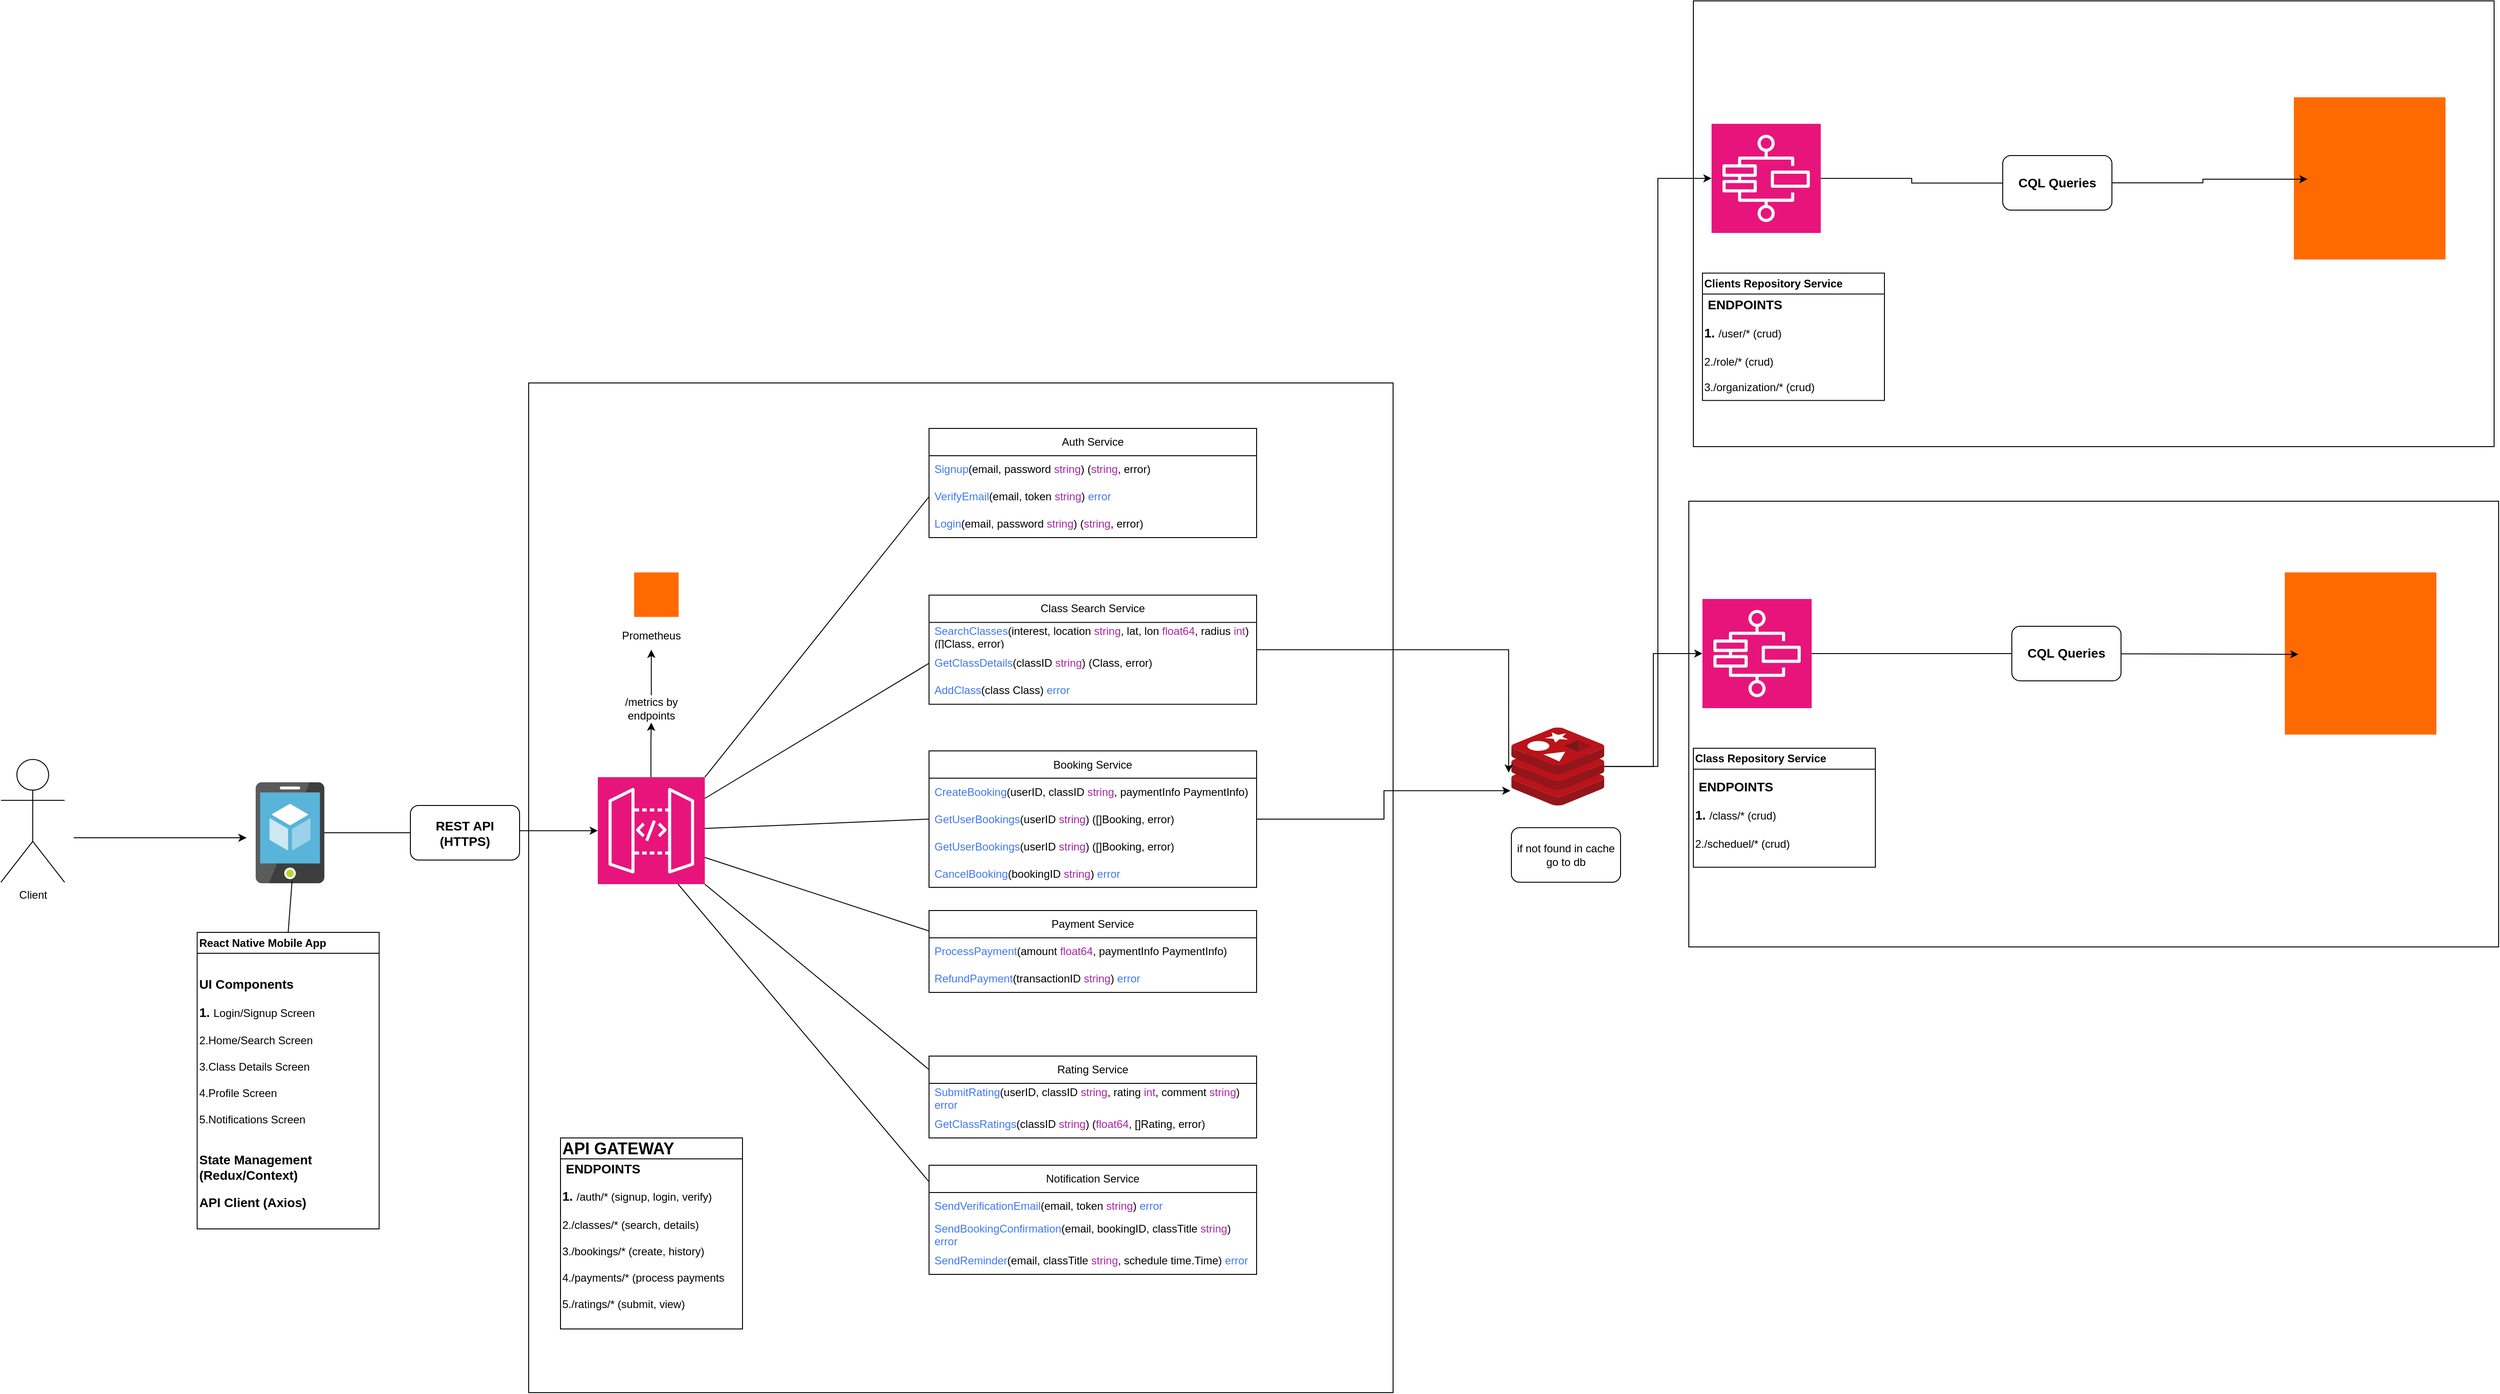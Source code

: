 <mxfile version="26.0.16">
  <diagram name="Page-1" id="qcjHH5lsIiazsaa5W-ul">
    <mxGraphModel dx="3781" dy="3054" grid="1" gridSize="10" guides="1" tooltips="1" connect="1" arrows="1" fold="1" page="1" pageScale="1" pageWidth="850" pageHeight="1100" math="0" shadow="0">
      <root>
        <object label="" id="0">
          <mxCell />
        </object>
        <mxCell id="1" parent="0" />
        <mxCell id="JZDSqkAnThd7MCSSOPGy-16" value="" style="rounded=0;whiteSpace=wrap;html=1;" vertex="1" parent="1">
          <mxGeometry x="1565" y="-40" width="890" height="490" as="geometry" />
        </mxCell>
        <mxCell id="JZDSqkAnThd7MCSSOPGy-15" value="" style="rounded=0;whiteSpace=wrap;html=1;" vertex="1" parent="1">
          <mxGeometry x="1570" y="-590" width="880" height="490" as="geometry" />
        </mxCell>
        <mxCell id="cJNAo7-rpcSI7vIQ_iWm-20" value="" style="rounded=0;whiteSpace=wrap;html=1;" parent="1" vertex="1">
          <mxGeometry x="290" y="-170" width="950" height="1110" as="geometry" />
        </mxCell>
        <mxCell id="cJNAo7-rpcSI7vIQ_iWm-12" style="edgeStyle=orthogonalEdgeStyle;rounded=0;orthogonalLoop=1;jettySize=auto;html=1;entryX=0;entryY=0.5;entryDx=0;entryDy=0;entryPerimeter=0;" parent="1" source="UwGBYlB62zekXMj5KIBy-1" target="UwGBYlB62zekXMj5KIBy-3" edge="1">
          <mxGeometry relative="1" as="geometry">
            <mxPoint x="220" y="324.5" as="targetPoint" />
          </mxGeometry>
        </mxCell>
        <mxCell id="UwGBYlB62zekXMj5KIBy-1" value="" style="image;sketch=0;aspect=fixed;html=1;points=[];align=center;fontSize=12;image=img/lib/mscae/App_Service_Mobile_App.svg;" parent="1" vertex="1">
          <mxGeometry x="-10" y="269" width="75.48" height="111" as="geometry" />
        </mxCell>
        <mxCell id="UAeihqjAnbuL0MjybBQk-22" style="edgeStyle=orthogonalEdgeStyle;rounded=0;orthogonalLoop=1;jettySize=auto;html=1;" parent="1" source="UwGBYlB62zekXMj5KIBy-3" target="cJNAo7-rpcSI7vIQ_iWm-20" edge="1">
          <mxGeometry relative="1" as="geometry">
            <Array as="points">
              <mxPoint x="630" y="-130" />
              <mxPoint x="630" y="-130" />
            </Array>
          </mxGeometry>
        </mxCell>
        <mxCell id="UwGBYlB62zekXMj5KIBy-3" value="" style="sketch=0;points=[[0,0,0],[0.25,0,0],[0.5,0,0],[0.75,0,0],[1,0,0],[0,1,0],[0.25,1,0],[0.5,1,0],[0.75,1,0],[1,1,0],[0,0.25,0],[0,0.5,0],[0,0.75,0],[1,0.25,0],[1,0.5,0],[1,0.75,0]];outlineConnect=0;fontColor=#232F3E;fillColor=#E7157B;strokeColor=#ffffff;dashed=0;verticalLabelPosition=bottom;verticalAlign=top;align=center;html=1;fontSize=12;fontStyle=0;aspect=fixed;shape=mxgraph.aws4.resourceIcon;resIcon=mxgraph.aws4.api_gateway;" parent="1" vertex="1">
          <mxGeometry x="366" y="263.4" width="117.6" height="117.6" as="geometry" />
        </mxCell>
        <mxCell id="feQHXw3CqpQp4v3quzRs-2" value="Client" style="shape=umlActor;verticalLabelPosition=bottom;verticalAlign=top;html=1;outlineConnect=0;" parent="1" vertex="1">
          <mxGeometry x="-290" y="243.9" width="70" height="135" as="geometry" />
        </mxCell>
        <mxCell id="feQHXw3CqpQp4v3quzRs-13" value="" style="points=[];aspect=fixed;html=1;align=center;shadow=0;dashed=0;fillColor=#FF6A00;strokeColor=none;shape=mxgraph.alibaba_cloud.prometheus;" parent="1" vertex="1">
          <mxGeometry x="405.9" y="38.3" width="48.9" height="48.9" as="geometry" />
        </mxCell>
        <mxCell id="feQHXw3CqpQp4v3quzRs-14" value="Prometheus" style="text;html=1;align=center;verticalAlign=middle;whiteSpace=wrap;rounded=0;" parent="1" vertex="1">
          <mxGeometry x="394.8" y="93.2" width="60" height="30" as="geometry" />
        </mxCell>
        <mxCell id="feQHXw3CqpQp4v3quzRs-15" value="" style="endArrow=classic;html=1;rounded=0;entryX=0.5;entryY=1;entryDx=0;entryDy=0;" parent="1" source="feQHXw3CqpQp4v3quzRs-16" target="feQHXw3CqpQp4v3quzRs-14" edge="1">
          <mxGeometry width="50" height="50" relative="1" as="geometry">
            <mxPoint x="353.35" y="284.4" as="sourcePoint" />
            <mxPoint x="363.35" y="213.4" as="targetPoint" />
          </mxGeometry>
        </mxCell>
        <mxCell id="feQHXw3CqpQp4v3quzRs-18" value="" style="endArrow=classic;html=1;rounded=0;entryX=0.5;entryY=1;entryDx=0;entryDy=0;" parent="1" target="feQHXw3CqpQp4v3quzRs-16" edge="1">
          <mxGeometry width="50" height="50" relative="1" as="geometry">
            <mxPoint x="424.35" y="263.4" as="sourcePoint" />
            <mxPoint x="352.35" y="183.4" as="targetPoint" />
            <Array as="points">
              <mxPoint x="424.35" y="223.4" />
            </Array>
          </mxGeometry>
        </mxCell>
        <mxCell id="feQHXw3CqpQp4v3quzRs-16" value="/metrics by endpoints" style="text;html=1;align=center;verticalAlign=middle;whiteSpace=wrap;rounded=0;" parent="1" vertex="1">
          <mxGeometry x="394.8" y="173.4" width="60" height="30" as="geometry" />
        </mxCell>
        <mxCell id="cJNAo7-rpcSI7vIQ_iWm-6" value="" style="endArrow=classic;html=1;rounded=0;" parent="1" edge="1">
          <mxGeometry width="50" height="50" relative="1" as="geometry">
            <mxPoint x="-210" y="330" as="sourcePoint" />
            <mxPoint x="-20" y="330" as="targetPoint" />
          </mxGeometry>
        </mxCell>
        <mxCell id="cJNAo7-rpcSI7vIQ_iWm-8" value="&lt;div&gt;React Native Mobile App&lt;/div&gt;" style="swimlane;whiteSpace=wrap;html=1;startSize=23;align=left;" parent="1" vertex="1">
          <mxGeometry x="-74.3" y="434" width="200" height="326" as="geometry" />
        </mxCell>
        <mxCell id="cJNAo7-rpcSI7vIQ_iWm-11" value="&lt;h3&gt;UI Components&lt;/h3&gt;&lt;h3&gt;1.&amp;nbsp;&lt;span style=&quot;background-color: transparent; color: light-dark(rgb(0, 0, 0), rgb(255, 255, 255)); font-size: 12px; font-weight: normal;&quot;&gt;Login/Signup Screen&lt;/span&gt;&lt;/h3&gt;&lt;h3&gt;&lt;span style=&quot;background-color: transparent; color: light-dark(rgb(0, 0, 0), rgb(255, 255, 255)); font-size: 12px; font-weight: normal;&quot;&gt;2.&lt;/span&gt;&lt;span style=&quot;background-color: transparent; color: light-dark(rgb(0, 0, 0), rgb(255, 255, 255)); font-size: 12px; font-weight: normal;&quot;&gt;Home/Search Screen&lt;/span&gt;&lt;/h3&gt;&lt;div&gt;3.&lt;span style=&quot;background-color: transparent; color: light-dark(rgb(0, 0, 0), rgb(255, 255, 255));&quot;&gt;Class Details Screen&lt;/span&gt;&lt;/div&gt;&lt;div&gt;&lt;span style=&quot;background-color: transparent; color: light-dark(rgb(0, 0, 0), rgb(255, 255, 255));&quot;&gt;&lt;br&gt;&lt;/span&gt;&lt;/div&gt;&lt;div&gt;&lt;span style=&quot;background-color: transparent; color: light-dark(rgb(0, 0, 0), rgb(255, 255, 255));&quot;&gt;4.&lt;/span&gt;&lt;span style=&quot;background-color: transparent; color: light-dark(rgb(0, 0, 0), rgb(255, 255, 255));&quot;&gt;Profile Screen&lt;/span&gt;&lt;/div&gt;&lt;div&gt;&lt;span style=&quot;background-color: transparent; color: light-dark(rgb(0, 0, 0), rgb(255, 255, 255));&quot;&gt;&lt;br&gt;&lt;/span&gt;&lt;/div&gt;&lt;div&gt;&lt;div&gt;5.Notifications Screen&lt;/div&gt;&lt;/div&gt;&lt;div&gt;&lt;br&gt;&lt;/div&gt;&lt;div&gt;&lt;h3&gt;State Management (Redux/Context)&lt;/h3&gt;&lt;/div&gt;&lt;div&gt;&lt;h3&gt;API Client (Axios)&lt;/h3&gt;&lt;/div&gt;" style="text;html=1;align=left;verticalAlign=middle;whiteSpace=wrap;rounded=0;" parent="cJNAo7-rpcSI7vIQ_iWm-8" vertex="1">
          <mxGeometry y="24.4" width="195.92" height="305.6" as="geometry" />
        </mxCell>
        <mxCell id="cJNAo7-rpcSI7vIQ_iWm-13" value="&lt;h3&gt;REST API (HTTPS)&lt;/h3&gt;" style="rounded=1;whiteSpace=wrap;html=1;" parent="1" vertex="1">
          <mxGeometry x="160" y="294.5" width="120" height="60" as="geometry" />
        </mxCell>
        <mxCell id="cJNAo7-rpcSI7vIQ_iWm-14" value="&lt;h2&gt;API GATEWAY&lt;/h2&gt;" style="swimlane;whiteSpace=wrap;html=1;startSize=23;align=left;" parent="1" vertex="1">
          <mxGeometry x="325" y="660" width="200" height="210" as="geometry" />
        </mxCell>
        <mxCell id="cJNAo7-rpcSI7vIQ_iWm-15" value="&lt;h3&gt;&amp;nbsp;ENDPOINTS&lt;/h3&gt;&lt;h3&gt;1.&amp;nbsp;&lt;span style=&quot;background-color: transparent; color: light-dark(rgb(0, 0, 0), rgb(255, 255, 255)); font-size: 12px; font-weight: normal;&quot; class=&quot;text-sm px-1 rounded-sm !font-mono bg-sunset/10 text-rust dark:bg-dawn/10 dark:text-dawn&quot;&gt;/auth/*&lt;/span&gt;&lt;span style=&quot;background-color: transparent; color: light-dark(rgb(0, 0, 0), rgb(255, 255, 255)); font-size: 12px; font-weight: normal;&quot;&gt; (signup, login, verify)&lt;/span&gt;&lt;/h3&gt;&lt;h3&gt;&lt;span style=&quot;background-color: transparent; color: light-dark(rgb(0, 0, 0), rgb(255, 255, 255)); font-size: 12px; font-weight: normal;&quot;&gt;2.&lt;/span&gt;&lt;span style=&quot;background-color: transparent; color: light-dark(rgb(0, 0, 0), rgb(255, 255, 255)); font-size: 12px; font-weight: normal;&quot; class=&quot;text-sm px-1 rounded-sm !font-mono bg-sunset/10 text-rust dark:bg-dawn/10 dark:text-dawn&quot;&gt;/classes/*&lt;/span&gt;&lt;span style=&quot;background-color: transparent; color: light-dark(rgb(0, 0, 0), rgb(255, 255, 255)); font-size: 12px; font-weight: normal;&quot;&gt; (search, details)&lt;/span&gt;&lt;/h3&gt;&lt;div&gt;3.&lt;span style=&quot;background-color: transparent; color: light-dark(rgb(0, 0, 0), rgb(255, 255, 255));&quot; class=&quot;text-sm px-1 rounded-sm !font-mono bg-sunset/10 text-rust dark:bg-dawn/10 dark:text-dawn&quot;&gt;/bookings/*&lt;/span&gt;&lt;span style=&quot;background-color: transparent; color: light-dark(rgb(0, 0, 0), rgb(255, 255, 255));&quot;&gt; (create, history)&lt;/span&gt;&lt;/div&gt;&lt;div&gt;&lt;span style=&quot;background-color: transparent; color: light-dark(rgb(0, 0, 0), rgb(255, 255, 255));&quot;&gt;&lt;br&gt;&lt;/span&gt;&lt;/div&gt;&lt;div&gt;&lt;span style=&quot;background-color: transparent; color: light-dark(rgb(0, 0, 0), rgb(255, 255, 255));&quot;&gt;4.&lt;/span&gt;&lt;span style=&quot;background-color: transparent; color: light-dark(rgb(0, 0, 0), rgb(255, 255, 255));&quot; class=&quot;text-sm px-1 rounded-sm !font-mono bg-sunset/10 text-rust dark:bg-dawn/10 dark:text-dawn&quot;&gt;/payments/*&lt;/span&gt;&lt;span style=&quot;background-color: transparent; color: light-dark(rgb(0, 0, 0), rgb(255, 255, 255));&quot;&gt; (process payments&lt;/span&gt;&lt;/div&gt;&lt;div&gt;&lt;span style=&quot;background-color: transparent; color: light-dark(rgb(0, 0, 0), rgb(255, 255, 255));&quot;&gt;&lt;br&gt;&lt;/span&gt;&lt;/div&gt;&lt;div&gt;&lt;div&gt;5.&lt;span style=&quot;background-color: transparent; color: light-dark(rgb(0, 0, 0), rgb(255, 255, 255));&quot; class=&quot;text-sm px-1 rounded-sm !font-mono bg-sunset/10 text-rust dark:bg-dawn/10 dark:text-dawn&quot;&gt;/ratings/*&lt;/span&gt;&lt;span style=&quot;background-color: transparent; color: light-dark(rgb(0, 0, 0), rgb(255, 255, 255));&quot;&gt; (submit, view)&lt;/span&gt;&lt;/div&gt;&lt;/div&gt;&lt;div&gt;&lt;br&gt;&lt;/div&gt;&lt;div&gt;&lt;h3&gt;&lt;br&gt;&lt;/h3&gt;&lt;/div&gt;" style="text;html=1;align=left;verticalAlign=middle;whiteSpace=wrap;rounded=0;" parent="cJNAo7-rpcSI7vIQ_iWm-14" vertex="1">
          <mxGeometry y="20.4" width="195.92" height="219.6" as="geometry" />
        </mxCell>
        <mxCell id="cJNAo7-rpcSI7vIQ_iWm-17" value="" style="endArrow=none;html=1;rounded=0;exitX=0.5;exitY=0;exitDx=0;exitDy=0;" parent="1" source="cJNAo7-rpcSI7vIQ_iWm-8" edge="1">
          <mxGeometry width="50" height="50" relative="1" as="geometry">
            <mxPoint x="30" y="428" as="sourcePoint" />
            <mxPoint x="30" y="377.5" as="targetPoint" />
          </mxGeometry>
        </mxCell>
        <mxCell id="UAeihqjAnbuL0MjybBQk-2" value="" style="image;sketch=0;aspect=fixed;html=1;points=[];align=center;fontSize=12;image=img/lib/mscae/Cache_Redis_Product.svg;" parent="1" vertex="1">
          <mxGeometry x="1370" y="208.8" width="102.02" height="85.7" as="geometry" />
        </mxCell>
        <mxCell id="UAeihqjAnbuL0MjybBQk-3" value="&lt;div&gt;Auth Service&lt;/div&gt;" style="swimlane;fontStyle=0;childLayout=stackLayout;horizontal=1;startSize=30;horizontalStack=0;resizeParent=1;resizeParentMax=0;resizeLast=0;collapsible=1;marginBottom=0;whiteSpace=wrap;html=1;" parent="1" vertex="1">
          <mxGeometry x="730" y="-120" width="360" height="120" as="geometry" />
        </mxCell>
        <mxCell id="UAeihqjAnbuL0MjybBQk-4" value="&lt;span style=&quot;color: rgb(64, 120, 242);&quot; class=&quot;hljs-function&quot;&gt;Signup&lt;/span&gt;&lt;span class=&quot;hljs-function hljs-params&quot;&gt;(email, password &lt;/span&gt;&lt;span style=&quot;color: rgb(166, 38, 164);&quot; class=&quot;hljs-function hljs-params&quot;&gt;string&lt;/span&gt;&lt;span class=&quot;hljs-function hljs-params&quot;&gt;)&lt;/span&gt;&lt;span class=&quot;hljs-function&quot;&gt; &lt;/span&gt;&lt;span class=&quot;hljs-function hljs-params&quot;&gt;(&lt;/span&gt;&lt;span style=&quot;color: rgb(166, 38, 164);&quot; class=&quot;hljs-function hljs-params&quot;&gt;string&lt;/span&gt;&lt;span class=&quot;hljs-function hljs-params&quot;&gt;, error)&lt;/span&gt;" style="text;strokeColor=none;fillColor=none;align=left;verticalAlign=middle;spacingLeft=4;spacingRight=4;overflow=hidden;points=[[0,0.5],[1,0.5]];portConstraint=eastwest;rotatable=0;whiteSpace=wrap;html=1;" parent="UAeihqjAnbuL0MjybBQk-3" vertex="1">
          <mxGeometry y="30" width="360" height="30" as="geometry" />
        </mxCell>
        <mxCell id="UAeihqjAnbuL0MjybBQk-17" value="&lt;span style=&quot;color: rgb(64, 120, 242);&quot; class=&quot;hljs-function&quot;&gt;VerifyEmail&lt;/span&gt;&lt;span class=&quot;hljs-function hljs-params&quot;&gt;(email, token&amp;nbsp;&lt;/span&gt;&lt;span style=&quot;color: rgb(166, 38, 164);&quot; class=&quot;hljs-function hljs-params&quot;&gt;string&lt;/span&gt;&lt;span class=&quot;hljs-function hljs-params&quot;&gt;)&lt;/span&gt;&lt;span class=&quot;hljs-function&quot;&gt;&amp;nbsp;&lt;/span&gt;&lt;span style=&quot;color: rgb(64, 120, 242);&quot; class=&quot;hljs-function&quot;&gt;error&lt;/span&gt;" style="text;strokeColor=none;fillColor=none;align=left;verticalAlign=middle;spacingLeft=4;spacingRight=4;overflow=hidden;points=[[0,0.5],[1,0.5]];portConstraint=eastwest;rotatable=0;whiteSpace=wrap;html=1;" parent="UAeihqjAnbuL0MjybBQk-3" vertex="1">
          <mxGeometry y="60" width="360" height="30" as="geometry" />
        </mxCell>
        <mxCell id="UAeihqjAnbuL0MjybBQk-18" value="&lt;div&gt;&lt;span style=&quot;color: rgb(64, 120, 242);&quot; class=&quot;hljs-function&quot;&gt;Login&lt;/span&gt;&lt;span class=&quot;hljs-function hljs-params&quot;&gt;(email, password &lt;/span&gt;&lt;span style=&quot;color: rgb(166, 38, 164);&quot; class=&quot;hljs-function hljs-params&quot;&gt;string&lt;/span&gt;&lt;span class=&quot;hljs-function hljs-params&quot;&gt;)&lt;/span&gt;&lt;span class=&quot;hljs-function&quot;&gt; &lt;/span&gt;&lt;span class=&quot;hljs-function hljs-params&quot;&gt;(&lt;/span&gt;&lt;span style=&quot;color: rgb(166, 38, 164);&quot; class=&quot;hljs-function hljs-params&quot;&gt;string&lt;/span&gt;&lt;span class=&quot;hljs-function hljs-params&quot;&gt;, error)&lt;/span&gt;&lt;/div&gt;" style="text;strokeColor=none;fillColor=none;align=left;verticalAlign=middle;spacingLeft=4;spacingRight=4;overflow=hidden;points=[[0,0.5],[1,0.5]];portConstraint=eastwest;rotatable=0;whiteSpace=wrap;html=1;" parent="UAeihqjAnbuL0MjybBQk-3" vertex="1">
          <mxGeometry y="90" width="360" height="30" as="geometry" />
        </mxCell>
        <mxCell id="UAeihqjAnbuL0MjybBQk-8" value="Class Search Service" style="swimlane;fontStyle=0;childLayout=stackLayout;horizontal=1;startSize=30;horizontalStack=0;resizeParent=1;resizeParentMax=0;resizeLast=0;collapsible=1;marginBottom=0;whiteSpace=wrap;html=1;" parent="1" vertex="1">
          <mxGeometry x="730" y="63.2" width="360" height="120" as="geometry" />
        </mxCell>
        <mxCell id="UAeihqjAnbuL0MjybBQk-9" value="&lt;div&gt;&lt;span style=&quot;color: rgb(64, 120, 242);&quot; class=&quot;hljs-function&quot;&gt;SearchClasses&lt;/span&gt;&lt;span class=&quot;hljs-function hljs-params&quot;&gt;(interest, location &lt;/span&gt;&lt;span style=&quot;color: rgb(166, 38, 164);&quot; class=&quot;hljs-function hljs-params&quot;&gt;string&lt;/span&gt;&lt;span class=&quot;hljs-function hljs-params&quot;&gt;, lat, lon &lt;/span&gt;&lt;span style=&quot;color: rgb(166, 38, 164);&quot; class=&quot;hljs-function hljs-params&quot;&gt;float64&lt;/span&gt;&lt;span class=&quot;hljs-function hljs-params&quot;&gt;, radius &lt;/span&gt;&lt;span style=&quot;color: rgb(166, 38, 164);&quot; class=&quot;hljs-function hljs-params&quot;&gt;int&lt;/span&gt;&lt;span class=&quot;hljs-function hljs-params&quot;&gt;)&lt;/span&gt;&lt;span class=&quot;hljs-function&quot;&gt; &lt;/span&gt;&lt;span class=&quot;hljs-function hljs-params&quot;&gt;([]Class, error)&lt;/span&gt;&lt;/div&gt;" style="text;strokeColor=none;fillColor=none;align=left;verticalAlign=middle;spacingLeft=4;spacingRight=4;overflow=hidden;points=[[0,0.5],[1,0.5]];portConstraint=eastwest;rotatable=0;whiteSpace=wrap;html=1;" parent="UAeihqjAnbuL0MjybBQk-8" vertex="1">
          <mxGeometry y="30" width="360" height="30" as="geometry" />
        </mxCell>
        <mxCell id="UAeihqjAnbuL0MjybBQk-19" value="&lt;div&gt;&lt;span style=&quot;color: rgb(64, 120, 242);&quot; class=&quot;hljs-function&quot;&gt;GetClassDetails&lt;/span&gt;&lt;span class=&quot;hljs-function hljs-params&quot;&gt;(classID &lt;/span&gt;&lt;span style=&quot;color: rgb(166, 38, 164);&quot; class=&quot;hljs-function hljs-params&quot;&gt;string&lt;/span&gt;&lt;span class=&quot;hljs-function hljs-params&quot;&gt;)&lt;/span&gt;&lt;span class=&quot;hljs-function&quot;&gt; &lt;/span&gt;&lt;span class=&quot;hljs-function hljs-params&quot;&gt;(Class, error)&lt;/span&gt;&lt;/div&gt;" style="text;strokeColor=none;fillColor=none;align=left;verticalAlign=middle;spacingLeft=4;spacingRight=4;overflow=hidden;points=[[0,0.5],[1,0.5]];portConstraint=eastwest;rotatable=0;whiteSpace=wrap;html=1;" parent="UAeihqjAnbuL0MjybBQk-8" vertex="1">
          <mxGeometry y="60" width="360" height="30" as="geometry" />
        </mxCell>
        <mxCell id="UAeihqjAnbuL0MjybBQk-20" value="&lt;div&gt;&lt;span style=&quot;color: rgb(64, 120, 242);&quot; class=&quot;hljs-function&quot;&gt;AddClass&lt;/span&gt;&lt;span class=&quot;hljs-function hljs-params&quot;&gt;(class Class)&lt;/span&gt;&lt;span class=&quot;hljs-function&quot;&gt; &lt;/span&gt;&lt;span style=&quot;color: rgb(64, 120, 242);&quot; class=&quot;hljs-function&quot;&gt;error&lt;/span&gt;&lt;/div&gt;" style="text;strokeColor=none;fillColor=none;align=left;verticalAlign=middle;spacingLeft=4;spacingRight=4;overflow=hidden;points=[[0,0.5],[1,0.5]];portConstraint=eastwest;rotatable=0;whiteSpace=wrap;html=1;" parent="UAeihqjAnbuL0MjybBQk-8" vertex="1">
          <mxGeometry y="90" width="360" height="30" as="geometry" />
        </mxCell>
        <mxCell id="UAeihqjAnbuL0MjybBQk-10" value="Booking Service" style="swimlane;fontStyle=0;childLayout=stackLayout;horizontal=1;startSize=30;horizontalStack=0;resizeParent=1;resizeParentMax=0;resizeLast=0;collapsible=1;marginBottom=0;whiteSpace=wrap;html=1;" parent="1" vertex="1">
          <mxGeometry x="730" y="234.5" width="360" height="150" as="geometry" />
        </mxCell>
        <mxCell id="UAeihqjAnbuL0MjybBQk-11" value="&lt;div&gt;&lt;span class=&quot;hljs-function&quot;&gt; &lt;/span&gt;&lt;span style=&quot;color: rgb(64, 120, 242);&quot; class=&quot;hljs-function&quot;&gt;CreateBooking&lt;/span&gt;&lt;span class=&quot;hljs-function hljs-params&quot;&gt;(userID, classID &lt;/span&gt;&lt;span style=&quot;color: rgb(166, 38, 164);&quot; class=&quot;hljs-function hljs-params&quot;&gt;string&lt;/span&gt;&lt;span class=&quot;hljs-function hljs-params&quot;&gt;, paymentInfo PaymentInfo)&lt;/span&gt;&lt;/div&gt;" style="text;strokeColor=none;fillColor=none;align=left;verticalAlign=middle;spacingLeft=4;spacingRight=4;overflow=hidden;points=[[0,0.5],[1,0.5]];portConstraint=eastwest;rotatable=0;whiteSpace=wrap;html=1;" parent="UAeihqjAnbuL0MjybBQk-10" vertex="1">
          <mxGeometry y="30" width="360" height="30" as="geometry" />
        </mxCell>
        <mxCell id="UAeihqjAnbuL0MjybBQk-29" value="&lt;div&gt;&lt;span style=&quot;color: rgb(64, 120, 242);&quot; class=&quot;hljs-function&quot;&gt;GetUserBookings&lt;/span&gt;&lt;span class=&quot;hljs-function hljs-params&quot;&gt;(userID &lt;/span&gt;&lt;span style=&quot;color: rgb(166, 38, 164);&quot; class=&quot;hljs-function hljs-params&quot;&gt;string&lt;/span&gt;&lt;span class=&quot;hljs-function hljs-params&quot;&gt;)&lt;/span&gt;&lt;span class=&quot;hljs-function&quot;&gt; &lt;/span&gt;&lt;span class=&quot;hljs-function hljs-params&quot;&gt;([]Booking, error)&lt;/span&gt;&lt;/div&gt;" style="text;strokeColor=none;fillColor=none;align=left;verticalAlign=middle;spacingLeft=4;spacingRight=4;overflow=hidden;points=[[0,0.5],[1,0.5]];portConstraint=eastwest;rotatable=0;whiteSpace=wrap;html=1;" parent="UAeihqjAnbuL0MjybBQk-10" vertex="1">
          <mxGeometry y="60" width="360" height="30" as="geometry" />
        </mxCell>
        <mxCell id="JZDSqkAnThd7MCSSOPGy-10" value="&lt;div&gt;&lt;span style=&quot;color: rgb(64, 120, 242);&quot; class=&quot;hljs-function&quot;&gt;GetUserBookings&lt;/span&gt;&lt;span class=&quot;hljs-function hljs-params&quot;&gt;(userID &lt;/span&gt;&lt;span style=&quot;color: rgb(166, 38, 164);&quot; class=&quot;hljs-function hljs-params&quot;&gt;string&lt;/span&gt;&lt;span class=&quot;hljs-function hljs-params&quot;&gt;)&lt;/span&gt;&lt;span class=&quot;hljs-function&quot;&gt; &lt;/span&gt;&lt;span class=&quot;hljs-function hljs-params&quot;&gt;([]Booking, error)&lt;/span&gt;&lt;/div&gt;" style="text;strokeColor=none;fillColor=none;align=left;verticalAlign=middle;spacingLeft=4;spacingRight=4;overflow=hidden;points=[[0,0.5],[1,0.5]];portConstraint=eastwest;rotatable=0;whiteSpace=wrap;html=1;" vertex="1" parent="UAeihqjAnbuL0MjybBQk-10">
          <mxGeometry y="90" width="360" height="30" as="geometry" />
        </mxCell>
        <mxCell id="UAeihqjAnbuL0MjybBQk-30" value="&lt;div&gt;&lt;span style=&quot;color: rgb(64, 120, 242);&quot; class=&quot;hljs-function&quot;&gt;CancelBooking&lt;/span&gt;&lt;span class=&quot;hljs-function hljs-params&quot;&gt;(bookingID &lt;/span&gt;&lt;span style=&quot;color: rgb(166, 38, 164);&quot; class=&quot;hljs-function hljs-params&quot;&gt;string&lt;/span&gt;&lt;span class=&quot;hljs-function hljs-params&quot;&gt;)&lt;/span&gt;&lt;span class=&quot;hljs-function&quot;&gt; &lt;/span&gt;&lt;span style=&quot;color: rgb(64, 120, 242);&quot; class=&quot;hljs-function&quot;&gt;error&lt;/span&gt;&lt;/div&gt;" style="text;strokeColor=none;fillColor=none;align=left;verticalAlign=middle;spacingLeft=4;spacingRight=4;overflow=hidden;points=[[0,0.5],[1,0.5]];portConstraint=eastwest;rotatable=0;whiteSpace=wrap;html=1;" parent="UAeihqjAnbuL0MjybBQk-10" vertex="1">
          <mxGeometry y="120" width="360" height="30" as="geometry" />
        </mxCell>
        <mxCell id="UAeihqjAnbuL0MjybBQk-12" value="Payment Service" style="swimlane;fontStyle=0;childLayout=stackLayout;horizontal=1;startSize=30;horizontalStack=0;resizeParent=1;resizeParentMax=0;resizeLast=0;collapsible=1;marginBottom=0;whiteSpace=wrap;html=1;" parent="1" vertex="1">
          <mxGeometry x="730" y="410" width="360" height="90" as="geometry" />
        </mxCell>
        <mxCell id="UAeihqjAnbuL0MjybBQk-13" value="&lt;div&gt;&lt;span style=&quot;color: rgb(64, 120, 242);&quot; class=&quot;hljs-function&quot;&gt;ProcessPayment&lt;/span&gt;&lt;span class=&quot;hljs-function hljs-params&quot;&gt;(amount &lt;/span&gt;&lt;span style=&quot;color: rgb(166, 38, 164);&quot; class=&quot;hljs-function hljs-params&quot;&gt;float64&lt;/span&gt;&lt;span class=&quot;hljs-function hljs-params&quot;&gt;, paymentInfo PaymentInfo)&lt;/span&gt;&lt;/div&gt;" style="text;strokeColor=none;fillColor=none;align=left;verticalAlign=middle;spacingLeft=4;spacingRight=4;overflow=hidden;points=[[0,0.5],[1,0.5]];portConstraint=eastwest;rotatable=0;whiteSpace=wrap;html=1;" parent="UAeihqjAnbuL0MjybBQk-12" vertex="1">
          <mxGeometry y="30" width="360" height="30" as="geometry" />
        </mxCell>
        <mxCell id="UAeihqjAnbuL0MjybBQk-31" value="&lt;div&gt;&lt;span style=&quot;color: rgb(64, 120, 242);&quot; class=&quot;hljs-function&quot;&gt;RefundPayment&lt;/span&gt;&lt;span class=&quot;hljs-function hljs-params&quot;&gt;(transactionID &lt;/span&gt;&lt;span style=&quot;color: rgb(166, 38, 164);&quot; class=&quot;hljs-function hljs-params&quot;&gt;string&lt;/span&gt;&lt;span class=&quot;hljs-function hljs-params&quot;&gt;)&lt;/span&gt;&lt;span class=&quot;hljs-function&quot;&gt; &lt;/span&gt;&lt;span style=&quot;color: rgb(64, 120, 242);&quot; class=&quot;hljs-function&quot;&gt;error&lt;/span&gt;&lt;/div&gt;" style="text;strokeColor=none;fillColor=none;align=left;verticalAlign=middle;spacingLeft=4;spacingRight=4;overflow=hidden;points=[[0,0.5],[1,0.5]];portConstraint=eastwest;rotatable=0;whiteSpace=wrap;html=1;" parent="UAeihqjAnbuL0MjybBQk-12" vertex="1">
          <mxGeometry y="60" width="360" height="30" as="geometry" />
        </mxCell>
        <mxCell id="UAeihqjAnbuL0MjybBQk-14" value="Rating Service" style="swimlane;fontStyle=0;childLayout=stackLayout;horizontal=1;startSize=30;horizontalStack=0;resizeParent=1;resizeParentMax=0;resizeLast=0;collapsible=1;marginBottom=0;whiteSpace=wrap;html=1;" parent="1" vertex="1">
          <mxGeometry x="730" y="570" width="360" height="90" as="geometry" />
        </mxCell>
        <mxCell id="UAeihqjAnbuL0MjybBQk-15" value="&lt;div&gt;&lt;span style=&quot;color: rgb(64, 120, 242);&quot; class=&quot;hljs-function&quot;&gt;SubmitRating&lt;/span&gt;&lt;span class=&quot;hljs-function hljs-params&quot;&gt;(userID, classID &lt;/span&gt;&lt;span style=&quot;color: rgb(166, 38, 164);&quot; class=&quot;hljs-function hljs-params&quot;&gt;string&lt;/span&gt;&lt;span class=&quot;hljs-function hljs-params&quot;&gt;, rating &lt;/span&gt;&lt;span style=&quot;color: rgb(166, 38, 164);&quot; class=&quot;hljs-function hljs-params&quot;&gt;int&lt;/span&gt;&lt;span class=&quot;hljs-function hljs-params&quot;&gt;, comment &lt;/span&gt;&lt;span style=&quot;color: rgb(166, 38, 164);&quot; class=&quot;hljs-function hljs-params&quot;&gt;string&lt;/span&gt;&lt;span class=&quot;hljs-function hljs-params&quot;&gt;)&lt;/span&gt;&lt;span class=&quot;hljs-function&quot;&gt; &lt;/span&gt;&lt;span style=&quot;color: rgb(64, 120, 242);&quot; class=&quot;hljs-function&quot;&gt;error&lt;/span&gt;&lt;/div&gt;" style="text;strokeColor=none;fillColor=none;align=left;verticalAlign=middle;spacingLeft=4;spacingRight=4;overflow=hidden;points=[[0,0.5],[1,0.5]];portConstraint=eastwest;rotatable=0;whiteSpace=wrap;html=1;" parent="UAeihqjAnbuL0MjybBQk-14" vertex="1">
          <mxGeometry y="30" width="360" height="30" as="geometry" />
        </mxCell>
        <mxCell id="UAeihqjAnbuL0MjybBQk-32" value="&lt;div&gt;&lt;span style=&quot;color: rgb(64, 120, 242);&quot; class=&quot;hljs-function&quot;&gt;GetClassRatings&lt;/span&gt;&lt;span class=&quot;hljs-function hljs-params&quot;&gt;(classID &lt;/span&gt;&lt;span style=&quot;color: rgb(166, 38, 164);&quot; class=&quot;hljs-function hljs-params&quot;&gt;string&lt;/span&gt;&lt;span class=&quot;hljs-function hljs-params&quot;&gt;)&lt;/span&gt;&lt;span class=&quot;hljs-function&quot;&gt; &lt;/span&gt;&lt;span class=&quot;hljs-function hljs-params&quot;&gt;(&lt;/span&gt;&lt;span style=&quot;color: rgb(166, 38, 164);&quot; class=&quot;hljs-function hljs-params&quot;&gt;float64&lt;/span&gt;&lt;span class=&quot;hljs-function hljs-params&quot;&gt;, []Rating, error)&lt;/span&gt;&lt;/div&gt;" style="text;strokeColor=none;fillColor=none;align=left;verticalAlign=middle;spacingLeft=4;spacingRight=4;overflow=hidden;points=[[0,0.5],[1,0.5]];portConstraint=eastwest;rotatable=0;whiteSpace=wrap;html=1;" parent="UAeihqjAnbuL0MjybBQk-14" vertex="1">
          <mxGeometry y="60" width="360" height="30" as="geometry" />
        </mxCell>
        <mxCell id="UAeihqjAnbuL0MjybBQk-33" value="Notification Service" style="swimlane;fontStyle=0;childLayout=stackLayout;horizontal=1;startSize=30;horizontalStack=0;resizeParent=1;resizeParentMax=0;resizeLast=0;collapsible=1;marginBottom=0;whiteSpace=wrap;html=1;" parent="1" vertex="1">
          <mxGeometry x="730" y="690" width="360" height="120" as="geometry" />
        </mxCell>
        <mxCell id="UAeihqjAnbuL0MjybBQk-34" value="&lt;div&gt;&lt;span style=&quot;color: rgb(64, 120, 242);&quot; class=&quot;hljs-function&quot;&gt;SendVerificationEmail&lt;/span&gt;&lt;span class=&quot;hljs-function hljs-params&quot;&gt;(email, token &lt;/span&gt;&lt;span style=&quot;color: rgb(166, 38, 164);&quot; class=&quot;hljs-function hljs-params&quot;&gt;string&lt;/span&gt;&lt;span class=&quot;hljs-function hljs-params&quot;&gt;)&lt;/span&gt;&lt;span class=&quot;hljs-function&quot;&gt; &lt;/span&gt;&lt;span style=&quot;color: rgb(64, 120, 242);&quot; class=&quot;hljs-function&quot;&gt;error&lt;/span&gt;&lt;/div&gt;" style="text;strokeColor=none;fillColor=none;align=left;verticalAlign=middle;spacingLeft=4;spacingRight=4;overflow=hidden;points=[[0,0.5],[1,0.5]];portConstraint=eastwest;rotatable=0;whiteSpace=wrap;html=1;" parent="UAeihqjAnbuL0MjybBQk-33" vertex="1">
          <mxGeometry y="30" width="360" height="30" as="geometry" />
        </mxCell>
        <mxCell id="UAeihqjAnbuL0MjybBQk-35" value="&lt;div&gt;&lt;span style=&quot;color: rgb(64, 120, 242);&quot; class=&quot;hljs-function&quot;&gt;SendBookingConfirmation&lt;/span&gt;&lt;span class=&quot;hljs-function hljs-params&quot;&gt;(email, bookingID, classTitle &lt;/span&gt;&lt;span style=&quot;color: rgb(166, 38, 164);&quot; class=&quot;hljs-function hljs-params&quot;&gt;string&lt;/span&gt;&lt;span class=&quot;hljs-function hljs-params&quot;&gt;)&lt;/span&gt;&lt;span class=&quot;hljs-function&quot;&gt; &lt;/span&gt;&lt;span style=&quot;color: rgb(64, 120, 242);&quot; class=&quot;hljs-function&quot;&gt;error&lt;/span&gt;&lt;/div&gt;" style="text;strokeColor=none;fillColor=none;align=left;verticalAlign=middle;spacingLeft=4;spacingRight=4;overflow=hidden;points=[[0,0.5],[1,0.5]];portConstraint=eastwest;rotatable=0;whiteSpace=wrap;html=1;" parent="UAeihqjAnbuL0MjybBQk-33" vertex="1">
          <mxGeometry y="60" width="360" height="30" as="geometry" />
        </mxCell>
        <mxCell id="UAeihqjAnbuL0MjybBQk-36" value="&lt;div&gt;&lt;span style=&quot;color: rgb(64, 120, 242);&quot; class=&quot;hljs-function&quot;&gt;SendReminder&lt;/span&gt;&lt;span class=&quot;hljs-function hljs-params&quot;&gt;(email, classTitle &lt;/span&gt;&lt;span style=&quot;color: rgb(166, 38, 164);&quot; class=&quot;hljs-function hljs-params&quot;&gt;string&lt;/span&gt;&lt;span class=&quot;hljs-function hljs-params&quot;&gt;, schedule time.Time)&lt;/span&gt;&lt;span class=&quot;hljs-function&quot;&gt; &lt;/span&gt;&lt;span style=&quot;color: rgb(64, 120, 242);&quot; class=&quot;hljs-function&quot;&gt;error&lt;/span&gt;&lt;/div&gt;" style="text;strokeColor=none;fillColor=none;align=left;verticalAlign=middle;spacingLeft=4;spacingRight=4;overflow=hidden;points=[[0,0.5],[1,0.5]];portConstraint=eastwest;rotatable=0;whiteSpace=wrap;html=1;" parent="UAeihqjAnbuL0MjybBQk-33" vertex="1">
          <mxGeometry y="90" width="360" height="30" as="geometry" />
        </mxCell>
        <mxCell id="UAeihqjAnbuL0MjybBQk-40" value="" style="endArrow=none;html=1;rounded=0;entryX=0;entryY=0.5;entryDx=0;entryDy=0;" parent="1" source="UwGBYlB62zekXMj5KIBy-3" target="UAeihqjAnbuL0MjybBQk-19" edge="1">
          <mxGeometry width="50" height="50" relative="1" as="geometry">
            <mxPoint x="480" y="320" as="sourcePoint" />
            <mxPoint x="530" y="270" as="targetPoint" />
          </mxGeometry>
        </mxCell>
        <mxCell id="UAeihqjAnbuL0MjybBQk-41" value="" style="endArrow=none;html=1;rounded=0;entryX=0;entryY=0.5;entryDx=0;entryDy=0;" parent="1" source="UwGBYlB62zekXMj5KIBy-3" target="UAeihqjAnbuL0MjybBQk-29" edge="1">
          <mxGeometry width="50" height="50" relative="1" as="geometry">
            <mxPoint x="494" y="297" as="sourcePoint" />
            <mxPoint x="740" y="148" as="targetPoint" />
          </mxGeometry>
        </mxCell>
        <mxCell id="UAeihqjAnbuL0MjybBQk-42" value="" style="endArrow=none;html=1;rounded=0;entryX=0;entryY=0.25;entryDx=0;entryDy=0;exitX=1;exitY=0.75;exitDx=0;exitDy=0;exitPerimeter=0;" parent="1" source="UwGBYlB62zekXMj5KIBy-3" target="UAeihqjAnbuL0MjybBQk-12" edge="1">
          <mxGeometry width="50" height="50" relative="1" as="geometry">
            <mxPoint x="494" y="330" as="sourcePoint" />
            <mxPoint x="740" y="320" as="targetPoint" />
          </mxGeometry>
        </mxCell>
        <mxCell id="UAeihqjAnbuL0MjybBQk-43" value="" style="endArrow=none;html=1;rounded=0;entryX=-0.001;entryY=0.162;entryDx=0;entryDy=0;exitX=1;exitY=1;exitDx=0;exitDy=0;exitPerimeter=0;entryPerimeter=0;" parent="1" source="UwGBYlB62zekXMj5KIBy-3" target="UAeihqjAnbuL0MjybBQk-14" edge="1">
          <mxGeometry width="50" height="50" relative="1" as="geometry">
            <mxPoint x="494" y="362" as="sourcePoint" />
            <mxPoint x="740" y="443" as="targetPoint" />
          </mxGeometry>
        </mxCell>
        <mxCell id="UAeihqjAnbuL0MjybBQk-44" value="" style="endArrow=none;html=1;rounded=0;entryX=0;entryY=0.5;entryDx=0;entryDy=0;exitX=1;exitY=0;exitDx=0;exitDy=0;exitPerimeter=0;" parent="1" source="UwGBYlB62zekXMj5KIBy-3" target="UAeihqjAnbuL0MjybBQk-17" edge="1">
          <mxGeometry width="50" height="50" relative="1" as="geometry">
            <mxPoint x="494" y="297" as="sourcePoint" />
            <mxPoint x="740" y="148" as="targetPoint" />
          </mxGeometry>
        </mxCell>
        <mxCell id="UAeihqjAnbuL0MjybBQk-45" value="" style="endArrow=none;html=1;rounded=0;entryX=-0.001;entryY=0.148;entryDx=0;entryDy=0;exitX=0.75;exitY=1;exitDx=0;exitDy=0;exitPerimeter=0;entryPerimeter=0;" parent="1" source="UwGBYlB62zekXMj5KIBy-3" target="UAeihqjAnbuL0MjybBQk-33" edge="1">
          <mxGeometry width="50" height="50" relative="1" as="geometry">
            <mxPoint x="494" y="391" as="sourcePoint" />
            <mxPoint x="740" y="595" as="targetPoint" />
          </mxGeometry>
        </mxCell>
        <mxCell id="UAeihqjAnbuL0MjybBQk-46" value="" style="points=[];aspect=fixed;html=1;align=center;shadow=0;dashed=0;fillColor=#FF6A00;strokeColor=none;shape=mxgraph.alibaba_cloud.cassandra_wide-column_database_02;" parent="1" vertex="1">
          <mxGeometry x="2230" y="-484.05" width="166.61" height="178.3" as="geometry" />
        </mxCell>
        <mxCell id="UAeihqjAnbuL0MjybBQk-48" value="" style="sketch=0;points=[[0,0,0],[0.25,0,0],[0.5,0,0],[0.75,0,0],[1,0,0],[0,1,0],[0.25,1,0],[0.5,1,0],[0.75,1,0],[1,1,0],[0,0.25,0],[0,0.5,0],[0,0.75,0],[1,0.25,0],[1,0.5,0],[1,0.75,0]];outlineConnect=0;fontColor=#232F3E;fillColor=#E7157B;strokeColor=#ffffff;dashed=0;verticalLabelPosition=bottom;verticalAlign=top;align=center;html=1;fontSize=12;fontStyle=0;aspect=fixed;shape=mxgraph.aws4.resourceIcon;resIcon=mxgraph.aws4.step_functions;" parent="1" vertex="1">
          <mxGeometry x="1590" y="-454.9" width="120" height="120" as="geometry" />
        </mxCell>
        <mxCell id="UAeihqjAnbuL0MjybBQk-50" style="edgeStyle=orthogonalEdgeStyle;rounded=0;orthogonalLoop=1;jettySize=auto;html=1;entryX=0.09;entryY=0.505;entryDx=0;entryDy=0;entryPerimeter=0;" parent="1" source="JZDSqkAnThd7MCSSOPGy-12" target="UAeihqjAnbuL0MjybBQk-46" edge="1">
          <mxGeometry relative="1" as="geometry" />
        </mxCell>
        <mxCell id="UAeihqjAnbuL0MjybBQk-51" value="Clients Repository Service" style="swimlane;whiteSpace=wrap;html=1;startSize=23;align=left;" parent="1" vertex="1">
          <mxGeometry x="1580" y="-290.7" width="200" height="140" as="geometry" />
        </mxCell>
        <mxCell id="UAeihqjAnbuL0MjybBQk-52" value="&lt;h3&gt;&amp;nbsp;ENDPOINTS&lt;/h3&gt;&lt;h3&gt;1.&amp;nbsp;&lt;span style=&quot;background-color: transparent; color: light-dark(rgb(0, 0, 0), rgb(255, 255, 255)); font-size: 12px; font-weight: normal;&quot; class=&quot;text-sm px-1 rounded-sm !font-mono bg-sunset/10 text-rust dark:bg-dawn/10 dark:text-dawn&quot;&gt;/user/*&lt;/span&gt;&lt;span style=&quot;background-color: transparent; color: light-dark(rgb(0, 0, 0), rgb(255, 255, 255)); font-size: 12px; font-weight: normal;&quot;&gt; (crud)&lt;/span&gt;&lt;/h3&gt;&lt;h3&gt;&lt;span style=&quot;background-color: transparent; color: light-dark(rgb(0, 0, 0), rgb(255, 255, 255)); font-size: 12px; font-weight: normal;&quot;&gt;2.&lt;/span&gt;&lt;span style=&quot;background-color: transparent; color: light-dark(rgb(0, 0, 0), rgb(255, 255, 255)); font-size: 12px; font-weight: normal;&quot; class=&quot;text-sm px-1 rounded-sm !font-mono bg-sunset/10 text-rust dark:bg-dawn/10 dark:text-dawn&quot;&gt;/role/*&lt;/span&gt;&lt;span style=&quot;background-color: transparent; color: light-dark(rgb(0, 0, 0), rgb(255, 255, 255)); font-size: 12px; font-weight: normal;&quot;&gt; (crud)&lt;/span&gt;&lt;/h3&gt;&lt;div&gt;&lt;span style=&quot;background-color: transparent; color: light-dark(rgb(0, 0, 0), rgb(255, 255, 255)); font-size: 12px; font-weight: normal;&quot;&gt;3./organization/* (crud)&lt;/span&gt;&lt;/div&gt;&lt;div&gt;&lt;br&gt;&lt;/div&gt;" style="text;html=1;align=left;verticalAlign=middle;whiteSpace=wrap;rounded=0;" parent="UAeihqjAnbuL0MjybBQk-51" vertex="1">
          <mxGeometry y="20" width="200" height="120" as="geometry" />
        </mxCell>
        <mxCell id="JZDSqkAnThd7MCSSOPGy-2" value="" style="points=[];aspect=fixed;html=1;align=center;shadow=0;dashed=0;fillColor=#FF6A00;strokeColor=none;shape=mxgraph.alibaba_cloud.cassandra_wide-column_database_02;" vertex="1" parent="1">
          <mxGeometry x="2220" y="38.3" width="166.61" height="178.3" as="geometry" />
        </mxCell>
        <mxCell id="JZDSqkAnThd7MCSSOPGy-3" value="" style="sketch=0;points=[[0,0,0],[0.25,0,0],[0.5,0,0],[0.75,0,0],[1,0,0],[0,1,0],[0.25,1,0],[0.5,1,0],[0.75,1,0],[1,1,0],[0,0.25,0],[0,0.5,0],[0,0.75,0],[1,0.25,0],[1,0.5,0],[1,0.75,0]];outlineConnect=0;fontColor=#232F3E;fillColor=#E7157B;strokeColor=#ffffff;dashed=0;verticalLabelPosition=bottom;verticalAlign=top;align=center;html=1;fontSize=12;fontStyle=0;aspect=fixed;shape=mxgraph.aws4.resourceIcon;resIcon=mxgraph.aws4.step_functions;" vertex="1" parent="1">
          <mxGeometry x="1580" y="67.45" width="120" height="120" as="geometry" />
        </mxCell>
        <mxCell id="JZDSqkAnThd7MCSSOPGy-4" style="edgeStyle=orthogonalEdgeStyle;rounded=0;orthogonalLoop=1;jettySize=auto;html=1;entryX=0.09;entryY=0.505;entryDx=0;entryDy=0;entryPerimeter=0;" edge="1" source="JZDSqkAnThd7MCSSOPGy-3" target="JZDSqkAnThd7MCSSOPGy-2" parent="1">
          <mxGeometry relative="1" as="geometry" />
        </mxCell>
        <mxCell id="JZDSqkAnThd7MCSSOPGy-5" value="Class Repository Service" style="swimlane;whiteSpace=wrap;html=1;startSize=23;align=left;" vertex="1" parent="1">
          <mxGeometry x="1570" y="231.65" width="200" height="130.7" as="geometry" />
        </mxCell>
        <mxCell id="JZDSqkAnThd7MCSSOPGy-6" value="&lt;h3&gt;&amp;nbsp;ENDPOINTS&lt;/h3&gt;&lt;h3&gt;1.&amp;nbsp;&lt;span style=&quot;background-color: transparent; color: light-dark(rgb(0, 0, 0), rgb(255, 255, 255)); font-size: 12px; font-weight: normal;&quot; class=&quot;text-sm px-1 rounded-sm !font-mono bg-sunset/10 text-rust dark:bg-dawn/10 dark:text-dawn&quot;&gt;/class/*&lt;/span&gt;&lt;span style=&quot;background-color: transparent; color: light-dark(rgb(0, 0, 0), rgb(255, 255, 255)); font-size: 12px; font-weight: normal;&quot;&gt; (crud)&lt;/span&gt;&lt;/h3&gt;&lt;h3&gt;&lt;span style=&quot;background-color: transparent; color: light-dark(rgb(0, 0, 0), rgb(255, 255, 255)); font-size: 12px; font-weight: normal;&quot;&gt;2.&lt;/span&gt;&lt;span style=&quot;background-color: transparent; color: light-dark(rgb(0, 0, 0), rgb(255, 255, 255)); font-size: 12px; font-weight: normal;&quot; class=&quot;text-sm px-1 rounded-sm !font-mono bg-sunset/10 text-rust dark:bg-dawn/10 dark:text-dawn&quot;&gt;/scheduel/*&lt;/span&gt;&lt;span style=&quot;background-color: transparent; color: light-dark(rgb(0, 0, 0), rgb(255, 255, 255)); font-size: 12px; font-weight: normal;&quot;&gt; (crud)&lt;/span&gt;&lt;/h3&gt;&lt;div&gt;&lt;br&gt;&lt;/div&gt;" style="text;html=1;align=left;verticalAlign=middle;whiteSpace=wrap;rounded=0;" vertex="1" parent="JZDSqkAnThd7MCSSOPGy-5">
          <mxGeometry y="20" width="200" height="120" as="geometry" />
        </mxCell>
        <mxCell id="JZDSqkAnThd7MCSSOPGy-7" style="edgeStyle=orthogonalEdgeStyle;rounded=0;orthogonalLoop=1;jettySize=auto;html=1;entryX=0;entryY=0.5;entryDx=0;entryDy=0;entryPerimeter=0;" edge="1" parent="1" source="UAeihqjAnbuL0MjybBQk-2" target="UAeihqjAnbuL0MjybBQk-48">
          <mxGeometry relative="1" as="geometry">
            <mxPoint x="1450" y="20" as="sourcePoint" />
          </mxGeometry>
        </mxCell>
        <mxCell id="JZDSqkAnThd7MCSSOPGy-8" style="edgeStyle=orthogonalEdgeStyle;rounded=0;orthogonalLoop=1;jettySize=auto;html=1;entryX=0;entryY=0.5;entryDx=0;entryDy=0;entryPerimeter=0;" edge="1" parent="1" source="UAeihqjAnbuL0MjybBQk-2" target="JZDSqkAnThd7MCSSOPGy-3">
          <mxGeometry relative="1" as="geometry" />
        </mxCell>
        <mxCell id="JZDSqkAnThd7MCSSOPGy-9" style="edgeStyle=orthogonalEdgeStyle;rounded=0;orthogonalLoop=1;jettySize=auto;html=1;entryX=-0.029;entryY=0.578;entryDx=0;entryDy=0;entryPerimeter=0;" edge="1" parent="1" source="UAeihqjAnbuL0MjybBQk-8" target="UAeihqjAnbuL0MjybBQk-2">
          <mxGeometry relative="1" as="geometry" />
        </mxCell>
        <mxCell id="JZDSqkAnThd7MCSSOPGy-11" style="edgeStyle=orthogonalEdgeStyle;rounded=0;orthogonalLoop=1;jettySize=auto;html=1;entryX=-0.01;entryY=0.811;entryDx=0;entryDy=0;entryPerimeter=0;" edge="1" parent="1" source="UAeihqjAnbuL0MjybBQk-29" target="UAeihqjAnbuL0MjybBQk-2">
          <mxGeometry relative="1" as="geometry" />
        </mxCell>
        <mxCell id="JZDSqkAnThd7MCSSOPGy-13" value="" style="edgeStyle=orthogonalEdgeStyle;rounded=0;orthogonalLoop=1;jettySize=auto;html=1;entryX=0.09;entryY=0.505;entryDx=0;entryDy=0;entryPerimeter=0;" edge="1" parent="1" source="UAeihqjAnbuL0MjybBQk-48" target="JZDSqkAnThd7MCSSOPGy-12">
          <mxGeometry relative="1" as="geometry">
            <mxPoint x="1710" y="-395" as="sourcePoint" />
            <mxPoint x="2245" y="-394" as="targetPoint" />
          </mxGeometry>
        </mxCell>
        <mxCell id="JZDSqkAnThd7MCSSOPGy-12" value="&lt;h3&gt;CQL Queries&lt;/h3&gt;" style="rounded=1;whiteSpace=wrap;html=1;" vertex="1" parent="1">
          <mxGeometry x="1910" y="-420" width="120" height="60" as="geometry" />
        </mxCell>
        <mxCell id="JZDSqkAnThd7MCSSOPGy-14" value="&lt;h3&gt;CQL Queries&lt;/h3&gt;" style="rounded=1;whiteSpace=wrap;html=1;" vertex="1" parent="1">
          <mxGeometry x="1920" y="97.45" width="120" height="60" as="geometry" />
        </mxCell>
        <mxCell id="JZDSqkAnThd7MCSSOPGy-17" value="if not found in cache go to db" style="rounded=1;whiteSpace=wrap;html=1;" vertex="1" parent="1">
          <mxGeometry x="1370" y="318.9" width="120" height="60" as="geometry" />
        </mxCell>
      </root>
    </mxGraphModel>
  </diagram>
</mxfile>
